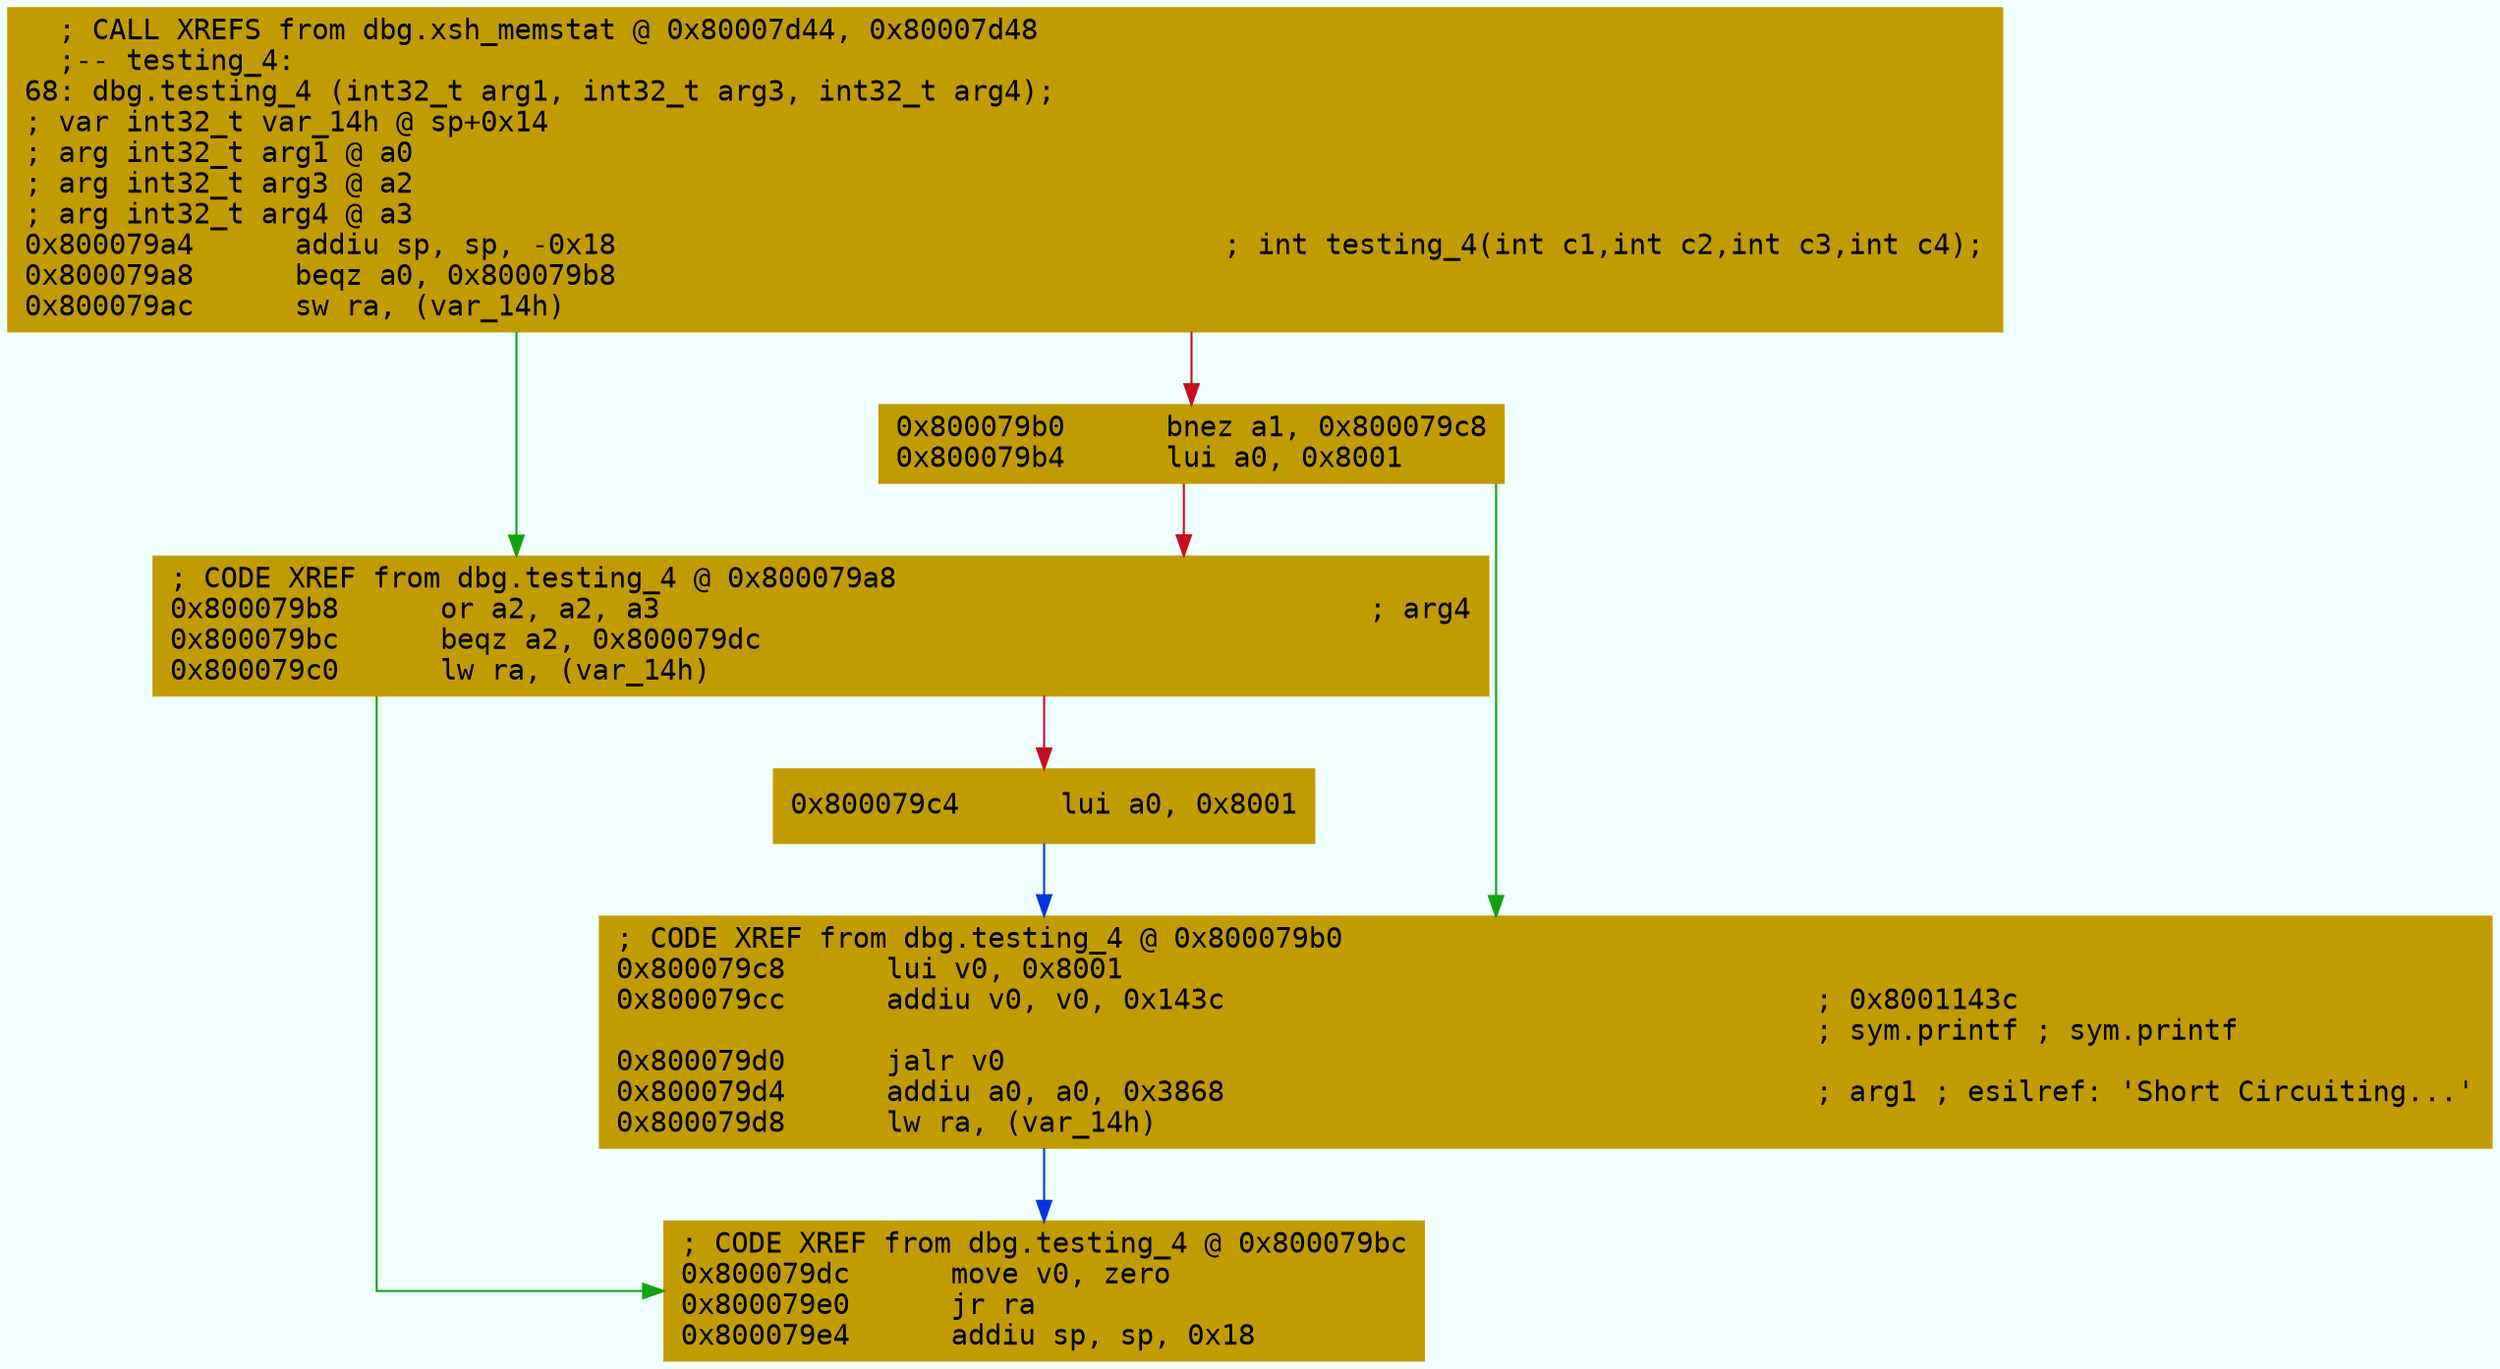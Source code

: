 digraph code {
	graph [bgcolor=azure fontsize=8 fontname="Courier" splines="ortho"];
	node [fillcolor=gray style=filled shape=box];
	edge [arrowhead="normal"];
	"0x800079a4" [URL="dbg.testing_4/0x800079a4", fillcolor="#c19c00",color="#c19c00", fontname="Courier",label="  ; CALL XREFS from dbg.xsh_memstat @ 0x80007d44, 0x80007d48\l  ;-- testing_4:\l68: dbg.testing_4 (int32_t arg1, int32_t arg3, int32_t arg4);\l; var int32_t var_14h @ sp+0x14\l; arg int32_t arg1 @ a0\l; arg int32_t arg3 @ a2\l; arg int32_t arg4 @ a3\l0x800079a4      addiu sp, sp, -0x18                                    ; int testing_4(int c1,int c2,int c3,int c4);\l0x800079a8      beqz a0, 0x800079b8\l0x800079ac      sw ra, (var_14h)\l"]
	"0x800079b0" [URL="dbg.testing_4/0x800079b0", fillcolor="#c19c00",color="#c19c00", fontname="Courier",label="0x800079b0      bnez a1, 0x800079c8\l0x800079b4      lui a0, 0x8001\l"]
	"0x800079b8" [URL="dbg.testing_4/0x800079b8", fillcolor="#c19c00",color="#c19c00", fontname="Courier",label="; CODE XREF from dbg.testing_4 @ 0x800079a8\l0x800079b8      or a2, a2, a3                                          ; arg4\l0x800079bc      beqz a2, 0x800079dc\l0x800079c0      lw ra, (var_14h)\l"]
	"0x800079c4" [URL="dbg.testing_4/0x800079c4", fillcolor="#c19c00",color="#c19c00", fontname="Courier",label="0x800079c4      lui a0, 0x8001\l"]
	"0x800079c8" [URL="dbg.testing_4/0x800079c8", fillcolor="#c19c00",color="#c19c00", fontname="Courier",label="; CODE XREF from dbg.testing_4 @ 0x800079b0\l0x800079c8      lui v0, 0x8001\l0x800079cc      addiu v0, v0, 0x143c                                   ; 0x8001143c\l                                                                       ; sym.printf ; sym.printf\l0x800079d0      jalr v0\l0x800079d4      addiu a0, a0, 0x3868                                   ; arg1 ; esilref: 'Short Circuiting...'\l0x800079d8      lw ra, (var_14h)\l"]
	"0x800079dc" [URL="dbg.testing_4/0x800079dc", fillcolor="#c19c00",color="#c19c00", fontname="Courier",label="; CODE XREF from dbg.testing_4 @ 0x800079bc\l0x800079dc      move v0, zero\l0x800079e0      jr ra\l0x800079e4      addiu sp, sp, 0x18\l"]
        "0x800079a4" -> "0x800079b8" [color="#13a10e"];
        "0x800079a4" -> "0x800079b0" [color="#c50f1f"];
        "0x800079b0" -> "0x800079c8" [color="#13a10e"];
        "0x800079b0" -> "0x800079b8" [color="#c50f1f"];
        "0x800079b8" -> "0x800079dc" [color="#13a10e"];
        "0x800079b8" -> "0x800079c4" [color="#c50f1f"];
        "0x800079c4" -> "0x800079c8" [color="#0037da"];
        "0x800079c8" -> "0x800079dc" [color="#0037da"];
}
